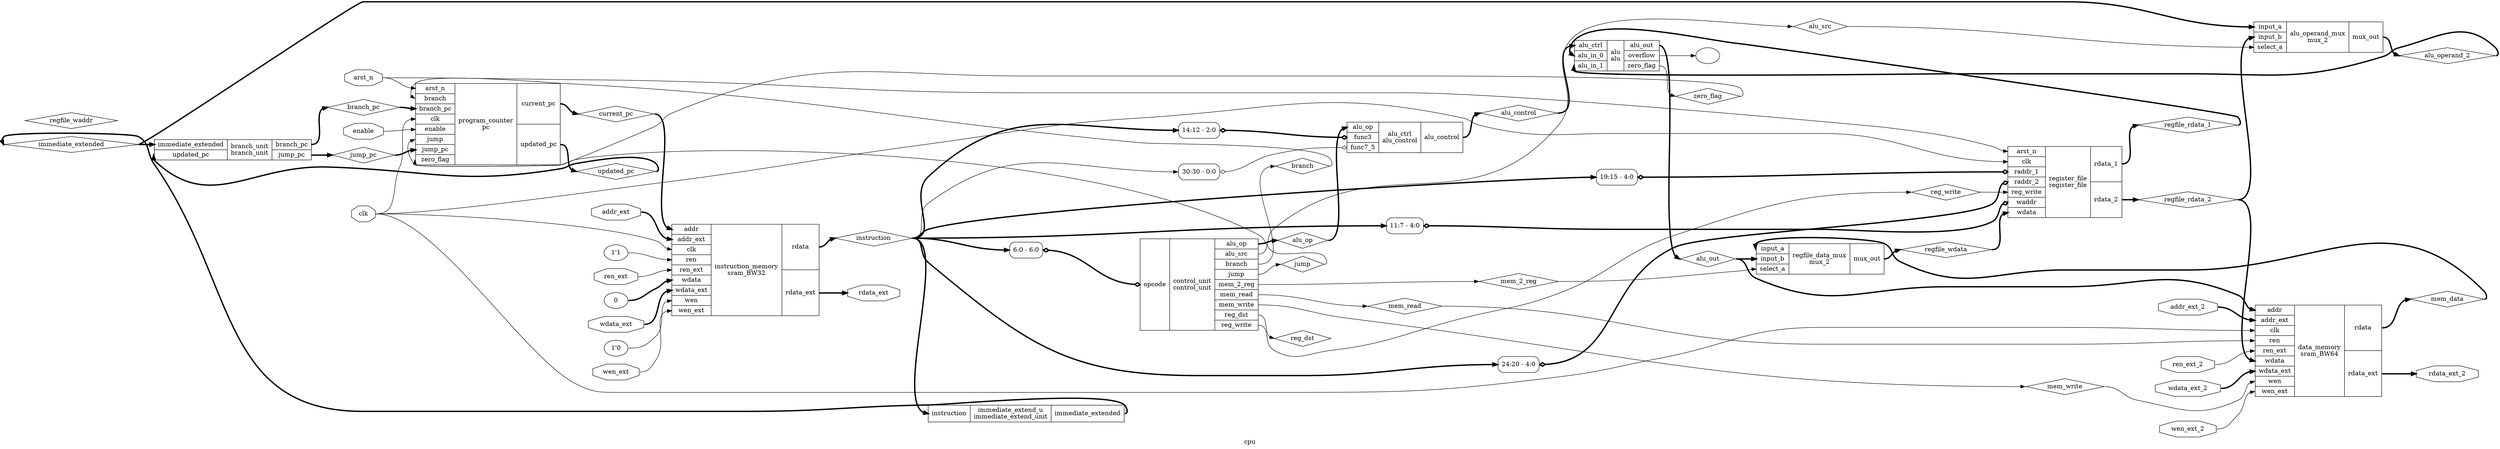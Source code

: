 digraph "cpu" {
label="cpu";
rankdir="LR";
remincross=true;
n1 [ shape=diamond, label="immediate_extended", color="black", fontcolor="black" ];
n2 [ shape=diamond, label="alu_operand_2", color="black", fontcolor="black" ];
n3 [ shape=diamond, label="regfile_rdata_2", color="black", fontcolor="black" ];
n4 [ shape=diamond, label="regfile_rdata_1", color="black", fontcolor="black" ];
n5 [ shape=diamond, label="alu_out", color="black", fontcolor="black" ];
n6 [ shape=diamond, label="mem_data", color="black", fontcolor="black" ];
n7 [ shape=diamond, label="regfile_wdata", color="black", fontcolor="black" ];
n8 [ shape=diamond, label="regfile_waddr", color="black", fontcolor="black" ];
n9 [ shape=diamond, label="jump", color="black", fontcolor="black" ];
n10 [ shape=diamond, label="reg_write", color="black", fontcolor="black" ];
n11 [ shape=diamond, label="alu_src", color="black", fontcolor="black" ];
n12 [ shape=diamond, label="mem_write", color="black", fontcolor="black" ];
n13 [ shape=diamond, label="mem_2_reg", color="black", fontcolor="black" ];
n14 [ shape=diamond, label="mem_read", color="black", fontcolor="black" ];
n15 [ shape=diamond, label="branch", color="black", fontcolor="black" ];
n16 [ shape=diamond, label="reg_dst", color="black", fontcolor="black" ];
n17 [ shape=diamond, label="alu_control", color="black", fontcolor="black" ];
n18 [ shape=diamond, label="alu_op", color="black", fontcolor="black" ];
n19 [ shape=diamond, label="instruction", color="black", fontcolor="black" ];
n20 [ shape=diamond, label="jump_pc", color="black", fontcolor="black" ];
n21 [ shape=diamond, label="current_pc", color="black", fontcolor="black" ];
n22 [ shape=diamond, label="updated_pc", color="black", fontcolor="black" ];
n23 [ shape=diamond, label="branch_pc", color="black", fontcolor="black" ];
n24 [ shape=diamond, label="zero_flag", color="black", fontcolor="black" ];
n25 [ shape=octagon, label="rdata_ext_2", color="black", fontcolor="black" ];
n26 [ shape=octagon, label="rdata_ext", color="black", fontcolor="black" ];
n27 [ shape=octagon, label="wdata_ext_2", color="black", fontcolor="black" ];
n28 [ shape=octagon, label="ren_ext_2", color="black", fontcolor="black" ];
n29 [ shape=octagon, label="wen_ext_2", color="black", fontcolor="black" ];
n30 [ shape=octagon, label="addr_ext_2", color="black", fontcolor="black" ];
n31 [ shape=octagon, label="wdata_ext", color="black", fontcolor="black" ];
n32 [ shape=octagon, label="ren_ext", color="black", fontcolor="black" ];
n33 [ shape=octagon, label="wen_ext", color="black", fontcolor="black" ];
n34 [ shape=octagon, label="addr_ext", color="black", fontcolor="black" ];
n35 [ shape=octagon, label="enable", color="black", fontcolor="black" ];
n36 [ shape=octagon, label="arst_n", color="black", fontcolor="black" ];
n37 [ shape=octagon, label="clk", color="black", fontcolor="black" ];
c38 [ shape=record, label="{{<p1> immediate_extended|<p22> updated_pc}|branch_unit\nbranch_unit|{<p23> branch_pc|<p20> jump_pc}}" ];
c43 [ shape=record, label="{{<p39> input_a|<p40> input_b|<p41> select_a}|regfile_data_mux\nmux_2|{<p42> mux_out}}" ];
v0 [ label="" ];
c48 [ shape=record, label="{{<p44> alu_ctrl|<p45> alu_in_0|<p46> alu_in_1}|alu\nalu|{<p5> alu_out|<p47> overflow|<p24> zero_flag}}" ];
c49 [ shape=record, label="{{<p39> input_a|<p40> input_b|<p41> select_a}|alu_operand_mux\nmux_2|{<p42> mux_out}}" ];
c44 [ shape=record, label="{{<p18> alu_op|<p50> func3|<p51> func7_5}|alu_ctrl\nalu_control|{<p17> alu_control}}" ];
x1 [ shape=record, style=rounded, label="<s0> 14:12 - 2:0 " ];
x1:e -> c44:p50:w [arrowhead=odiamond, arrowtail=odiamond, dir=both, color="black", style="setlinewidth(3)", label=""];
x2 [ shape=record, style=rounded, label="<s0> 30:30 - 0:0 " ];
x2:e -> c44:p51:w [arrowhead=odiamond, arrowtail=odiamond, dir=both, color="black", label=""];
c58 [ shape=record, label="{{<p36> arst_n|<p37> clk|<p52> raddr_1|<p53> raddr_2|<p10> reg_write|<p54> waddr|<p55> wdata}|register_file\nregister_file|{<p56> rdata_1|<p57> rdata_2}}" ];
x3 [ shape=record, style=rounded, label="<s0> 11:7 - 4:0 " ];
x3:e -> c58:p54:w [arrowhead=odiamond, arrowtail=odiamond, dir=both, color="black", style="setlinewidth(3)", label=""];
x4 [ shape=record, style=rounded, label="<s0> 24:20 - 4:0 " ];
x4:e -> c58:p53:w [arrowhead=odiamond, arrowtail=odiamond, dir=both, color="black", style="setlinewidth(3)", label=""];
x5 [ shape=record, style=rounded, label="<s0> 19:15 - 4:0 " ];
x5:e -> c58:p52:w [arrowhead=odiamond, arrowtail=odiamond, dir=both, color="black", style="setlinewidth(3)", label=""];
c60 [ shape=record, label="{{<p59> opcode}|control_unit\ncontrol_unit|{<p18> alu_op|<p11> alu_src|<p15> branch|<p9> jump|<p13> mem_2_reg|<p14> mem_read|<p12> mem_write|<p16> reg_dst|<p10> reg_write}}" ];
x6 [ shape=record, style=rounded, label="<s0> 6:0 - 6:0 " ];
x6:e -> c60:p59:w [arrowhead=odiamond, arrowtail=odiamond, dir=both, color="black", style="setlinewidth(3)", label=""];
c65 [ shape=record, label="{{<p61> addr|<p34> addr_ext|<p37> clk|<p62> ren|<p32> ren_ext|<p55> wdata|<p31> wdata_ext|<p63> wen|<p33> wen_ext}|data_memory\nsram_BW64|{<p64> rdata|<p26> rdata_ext}}" ];
v7 [ label="0" ];
v8 [ label="1'1" ];
v9 [ label="1'0" ];
c66 [ shape=record, label="{{<p61> addr|<p34> addr_ext|<p37> clk|<p62> ren|<p32> ren_ext|<p55> wdata|<p31> wdata_ext|<p63> wen|<p33> wen_ext}|instruction_memory\nsram_BW32|{<p64> rdata|<p26> rdata_ext}}" ];
c67 [ shape=record, label="{{<p36> arst_n|<p15> branch|<p23> branch_pc|<p37> clk|<p35> enable|<p9> jump|<p20> jump_pc|<p24> zero_flag}|program_counter\npc|{<p21> current_pc|<p22> updated_pc}}" ];
c68 [ shape=record, label="{{<p19> instruction}|immediate_extend_u\nimmediate_extend_unit|{<p1> immediate_extended}}" ];
c68:p1:e -> n1:w [color="black", style="setlinewidth(3)", label=""];
n1:e -> c38:p1:w [color="black", style="setlinewidth(3)", label=""];
n1:e -> c49:p39:w [color="black", style="setlinewidth(3)", label=""];
c60:p10:e -> n10:w [color="black", label=""];
n10:e -> c58:p10:w [color="black", label=""];
c60:p11:e -> n11:w [color="black", label=""];
n11:e -> c49:p41:w [color="black", label=""];
c60:p12:e -> n12:w [color="black", label=""];
n12:e -> c65:p63:w [color="black", label=""];
c60:p13:e -> n13:w [color="black", label=""];
n13:e -> c43:p41:w [color="black", label=""];
c60:p14:e -> n14:w [color="black", label=""];
n14:e -> c65:p62:w [color="black", label=""];
c60:p15:e -> n15:w [color="black", label=""];
n15:e -> c67:p15:w [color="black", label=""];
c60:p16:e -> n16:w [color="black", label=""];
c44:p17:e -> n17:w [color="black", style="setlinewidth(3)", label=""];
n17:e -> c48:p44:w [color="black", style="setlinewidth(3)", label=""];
c60:p18:e -> n18:w [color="black", style="setlinewidth(3)", label=""];
n18:e -> c44:p18:w [color="black", style="setlinewidth(3)", label=""];
c66:p64:e -> n19:w [color="black", style="setlinewidth(3)", label=""];
n19:e -> c68:p19:w [color="black", style="setlinewidth(3)", label=""];
n19:e -> x1:s0:w [color="black", style="setlinewidth(3)", label=""];
n19:e -> x2:s0:w [color="black", label=""];
n19:e -> x3:s0:w [color="black", style="setlinewidth(3)", label=""];
n19:e -> x4:s0:w [color="black", style="setlinewidth(3)", label=""];
n19:e -> x5:s0:w [color="black", style="setlinewidth(3)", label=""];
n19:e -> x6:s0:w [color="black", style="setlinewidth(3)", label=""];
c49:p42:e -> n2:w [color="black", style="setlinewidth(3)", label=""];
n2:e -> c48:p46:w [color="black", style="setlinewidth(3)", label=""];
c38:p20:e -> n20:w [color="black", style="setlinewidth(3)", label=""];
n20:e -> c67:p20:w [color="black", style="setlinewidth(3)", label=""];
c67:p21:e -> n21:w [color="black", style="setlinewidth(3)", label=""];
n21:e -> c66:p61:w [color="black", style="setlinewidth(3)", label=""];
c67:p22:e -> n22:w [color="black", style="setlinewidth(3)", label=""];
n22:e -> c38:p22:w [color="black", style="setlinewidth(3)", label=""];
c38:p23:e -> n23:w [color="black", style="setlinewidth(3)", label=""];
n23:e -> c67:p23:w [color="black", style="setlinewidth(3)", label=""];
c48:p24:e -> n24:w [color="black", label=""];
n24:e -> c67:p24:w [color="black", label=""];
c65:p26:e -> n25:w [color="black", style="setlinewidth(3)", label=""];
c66:p26:e -> n26:w [color="black", style="setlinewidth(3)", label=""];
n27:e -> c65:p31:w [color="black", style="setlinewidth(3)", label=""];
n28:e -> c65:p32:w [color="black", label=""];
n29:e -> c65:p33:w [color="black", label=""];
c58:p57:e -> n3:w [color="black", style="setlinewidth(3)", label=""];
n3:e -> c49:p40:w [color="black", style="setlinewidth(3)", label=""];
n3:e -> c65:p55:w [color="black", style="setlinewidth(3)", label=""];
n30:e -> c65:p34:w [color="black", style="setlinewidth(3)", label=""];
n31:e -> c66:p31:w [color="black", style="setlinewidth(3)", label=""];
n32:e -> c66:p32:w [color="black", label=""];
n33:e -> c66:p33:w [color="black", label=""];
n34:e -> c66:p34:w [color="black", style="setlinewidth(3)", label=""];
n35:e -> c67:p35:w [color="black", label=""];
n36:e -> c58:p36:w [color="black", label=""];
n36:e -> c67:p36:w [color="black", label=""];
n37:e -> c58:p37:w [color="black", label=""];
n37:e -> c65:p37:w [color="black", label=""];
n37:e -> c66:p37:w [color="black", label=""];
n37:e -> c67:p37:w [color="black", label=""];
c58:p56:e -> n4:w [color="black", style="setlinewidth(3)", label=""];
n4:e -> c48:p45:w [color="black", style="setlinewidth(3)", label=""];
c48:p5:e -> n5:w [color="black", style="setlinewidth(3)", label=""];
n5:e -> c43:p40:w [color="black", style="setlinewidth(3)", label=""];
n5:e -> c65:p61:w [color="black", style="setlinewidth(3)", label=""];
c65:p64:e -> n6:w [color="black", style="setlinewidth(3)", label=""];
n6:e -> c43:p39:w [color="black", style="setlinewidth(3)", label=""];
c43:p42:e -> n7:w [color="black", style="setlinewidth(3)", label=""];
n7:e -> c58:p55:w [color="black", style="setlinewidth(3)", label=""];
c60:p9:e -> n9:w [color="black", label=""];
n9:e -> c67:p9:w [color="black", label=""];
c48:p47:e -> v0:w [color="black", label=""];
v7:e -> c66:p55:w [color="black", style="setlinewidth(3)", label=""];
v8:e -> c66:p62:w [color="black", label=""];
v9:e -> c66:p63:w [color="black", label=""];
}
